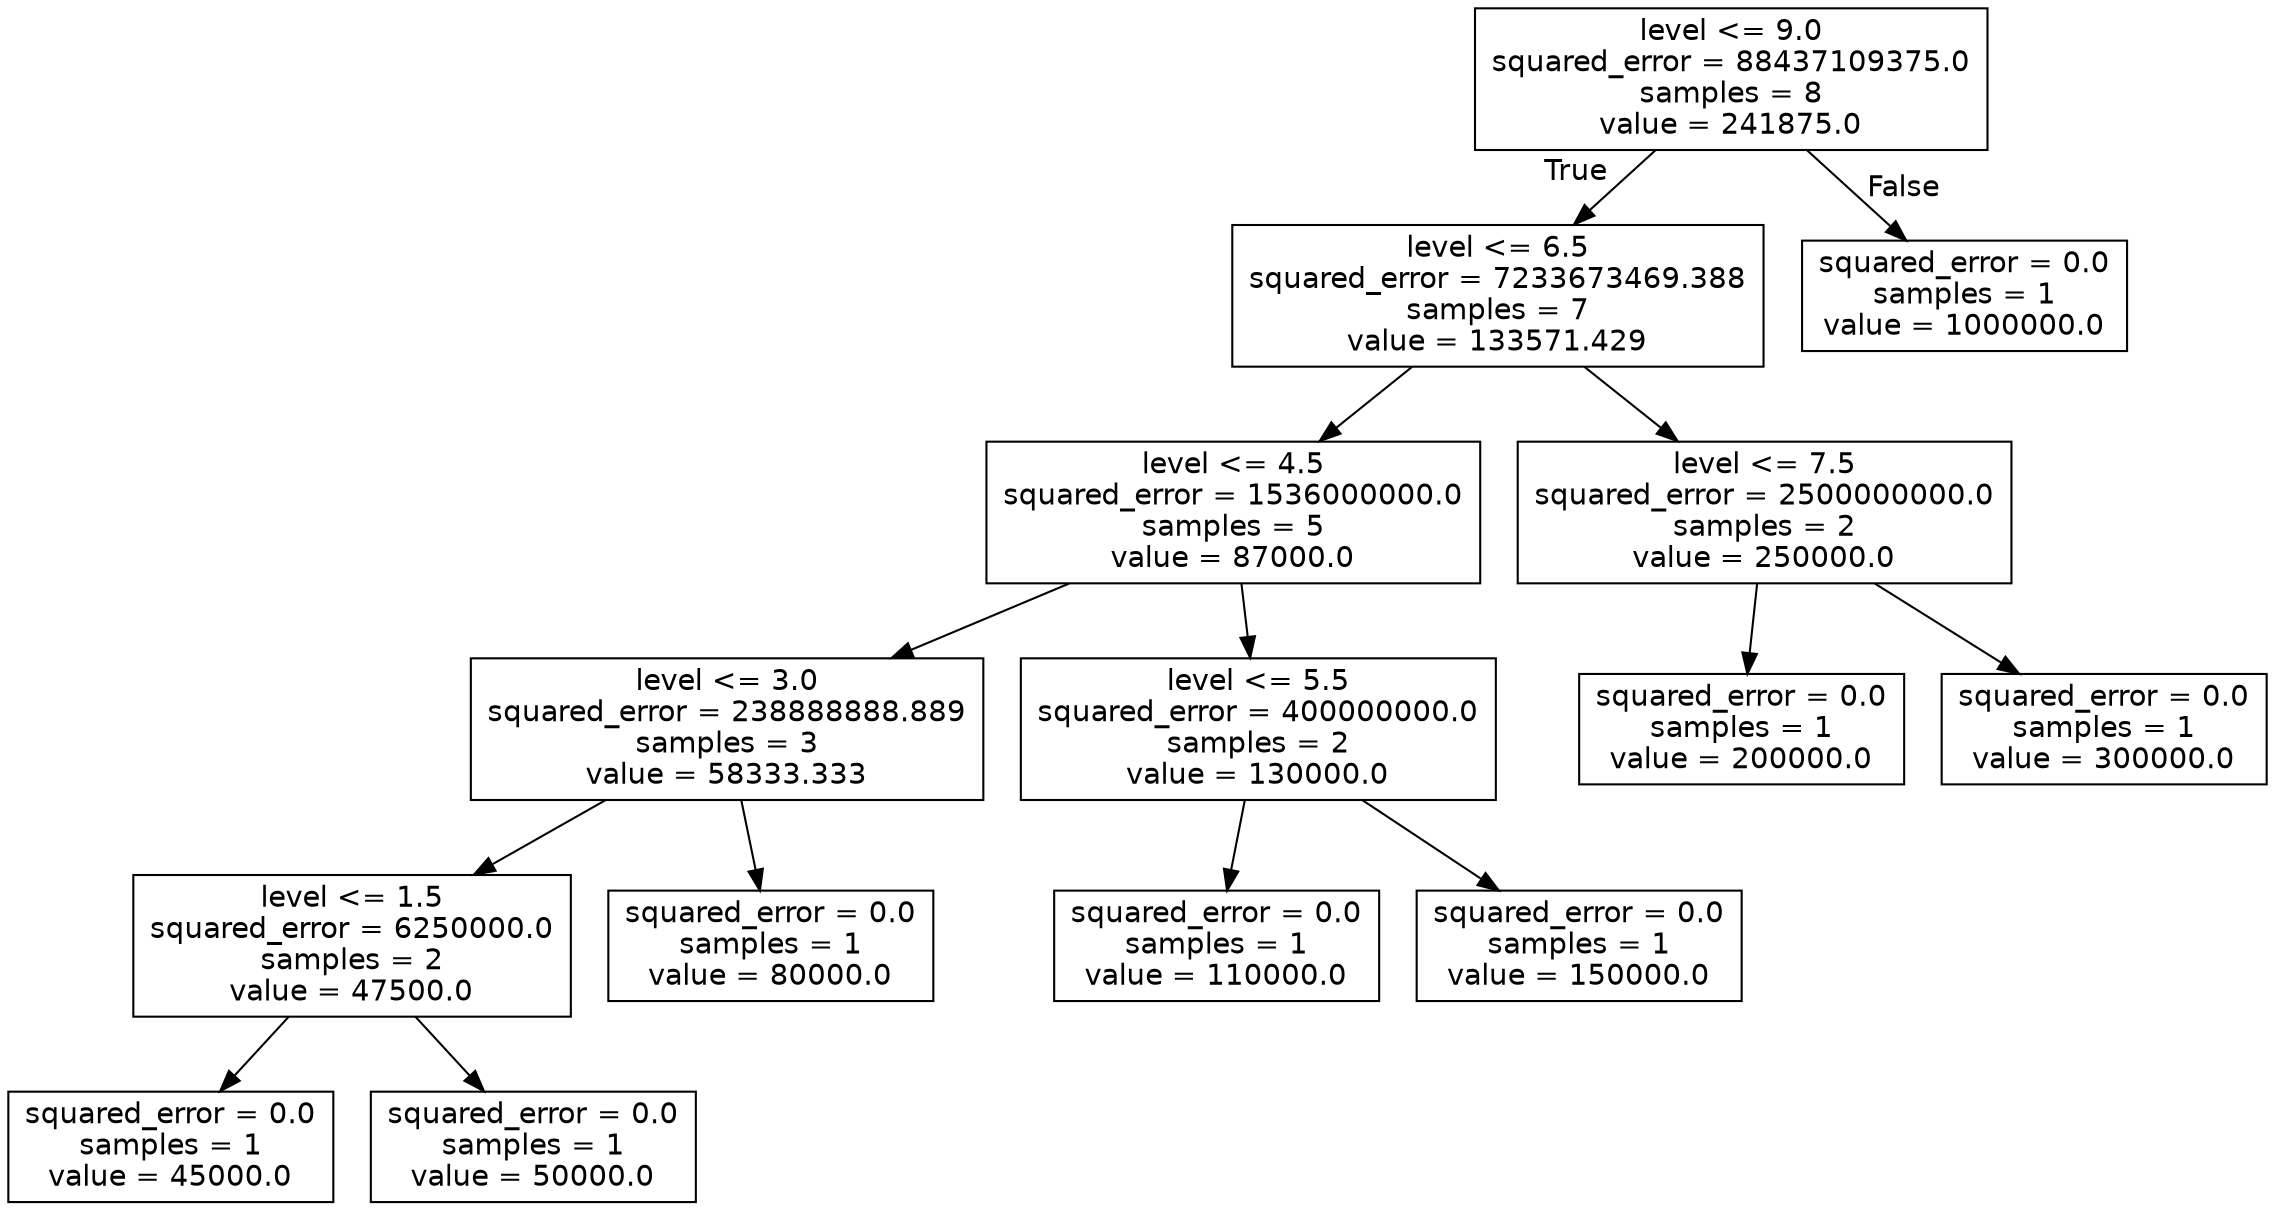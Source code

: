 digraph Tree {
node [shape=box, fontname="helvetica"] ;
edge [fontname="helvetica"] ;
0 [label="level <= 9.0\nsquared_error = 88437109375.0\nsamples = 8\nvalue = 241875.0"] ;
1 [label="level <= 6.5\nsquared_error = 7233673469.388\nsamples = 7\nvalue = 133571.429"] ;
0 -> 1 [labeldistance=2.5, labelangle=45, headlabel="True"] ;
2 [label="level <= 4.5\nsquared_error = 1536000000.0\nsamples = 5\nvalue = 87000.0"] ;
1 -> 2 ;
3 [label="level <= 3.0\nsquared_error = 238888888.889\nsamples = 3\nvalue = 58333.333"] ;
2 -> 3 ;
4 [label="level <= 1.5\nsquared_error = 6250000.0\nsamples = 2\nvalue = 47500.0"] ;
3 -> 4 ;
5 [label="squared_error = 0.0\nsamples = 1\nvalue = 45000.0"] ;
4 -> 5 ;
6 [label="squared_error = 0.0\nsamples = 1\nvalue = 50000.0"] ;
4 -> 6 ;
7 [label="squared_error = 0.0\nsamples = 1\nvalue = 80000.0"] ;
3 -> 7 ;
8 [label="level <= 5.5\nsquared_error = 400000000.0\nsamples = 2\nvalue = 130000.0"] ;
2 -> 8 ;
9 [label="squared_error = 0.0\nsamples = 1\nvalue = 110000.0"] ;
8 -> 9 ;
10 [label="squared_error = 0.0\nsamples = 1\nvalue = 150000.0"] ;
8 -> 10 ;
11 [label="level <= 7.5\nsquared_error = 2500000000.0\nsamples = 2\nvalue = 250000.0"] ;
1 -> 11 ;
12 [label="squared_error = 0.0\nsamples = 1\nvalue = 200000.0"] ;
11 -> 12 ;
13 [label="squared_error = 0.0\nsamples = 1\nvalue = 300000.0"] ;
11 -> 13 ;
14 [label="squared_error = 0.0\nsamples = 1\nvalue = 1000000.0"] ;
0 -> 14 [labeldistance=2.5, labelangle=-45, headlabel="False"] ;
}